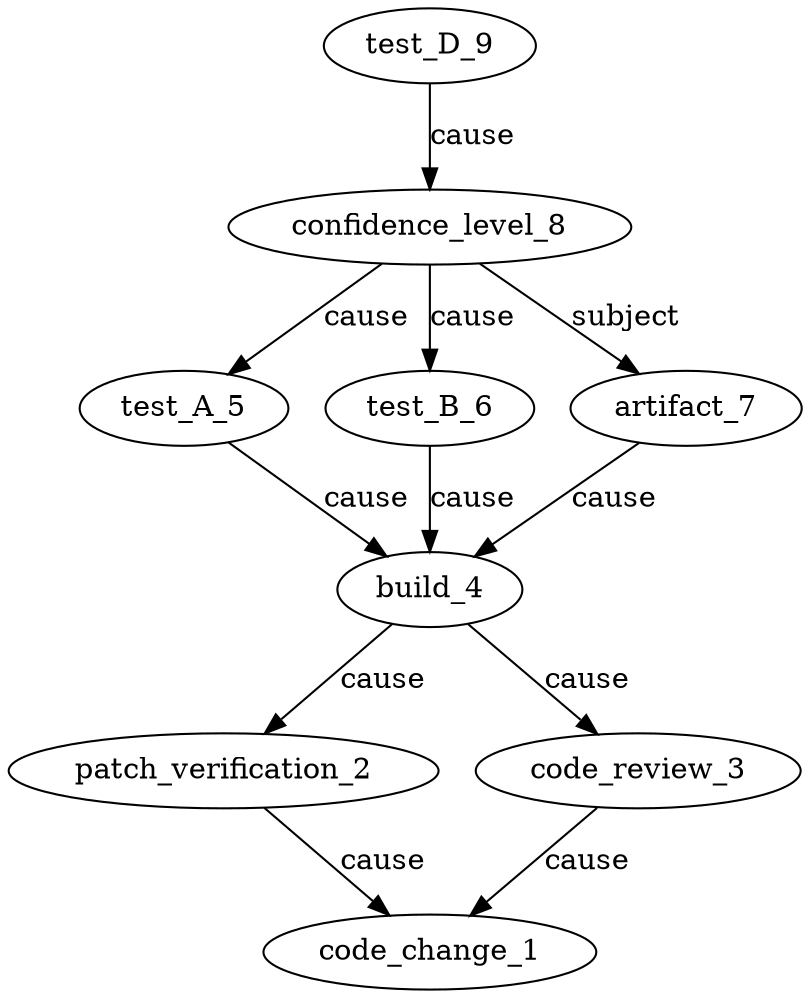 strict digraph {
  code_change_1 [time=1444738133000,type=code_change,contributor="Zlatan Ibrahimović"]
  patch_verification_2 [time=1444740604000,type=patch_verification,status=failed]
  code_review_3 [time=1444742300000,type=code_review,reviewer="Clas Ohlson",status=failed]
  build_4 [time=1444742779000,type=build,status=passed]
  test_A_5 [time=1444745777000,type=test_A,status=passed]
  test_B_6 [time=1444745825000,type=test_B,status=passed]
  artifact_7 [time=1444746209000,type=artifact]
  confidence_level_8 [time=1444747400000,type=confidence_level,value=0.8752464456483722]
  test_D_9 [time=1444748942000,type=test_D,status=passed]
  patch_verification_2 -> code_change_1 [label=cause]
  code_review_3 -> code_change_1 [label=cause]
  build_4 -> patch_verification_2 [label=cause]
  build_4 -> code_review_3 [label=cause]
  test_A_5 -> build_4 [label=cause]
  test_B_6 -> build_4 [label=cause]
  artifact_7 -> build_4 [label=cause]
  confidence_level_8 -> test_A_5 [label=cause]
  confidence_level_8 -> test_B_6 [label=cause]
  confidence_level_8 -> artifact_7 [label=subject]
  test_D_9 -> confidence_level_8 [label=cause]
}

strict digraph {
  code_change_10 [time=1444750634000,type=code_change,contributor="Clas Ohlson"]
  code_review_11 [time=1444752364000,type=code_review,reviewer="Mark Zuckerberg",status=passed]
  build_12 [time=1444755024000,type=build,status=passed]
  test_A_13 [time=1444758468000,type=test_A,status=passed]
  test_B_14 [time=1444758543000,type=test_B,status=passed]
  artifact_15 [time=1444759699000,type=artifact]
  confidence_level_16 [time=1444760089000,type=confidence_level,value=0.8632662575691938]
  test_C_17 [time=1444761851000,type=test_C,status=passed]
  test_D_18 [time=1444765038000,type=test_D,status=passed]
  code_review_11 -> code_change_10 [label=cause]
  build_12 -> code_review_11 [label=cause]
  test_A_13 -> build_12 [label=cause]
  test_B_14 -> build_12 [label=cause]
  artifact_15 -> build_12 [label=cause]
  confidence_level_16 -> test_A_13 [label=cause]
  confidence_level_16 -> test_B_14 [label=cause]
  confidence_level_16 -> artifact_15 [label=subject]
  test_C_17 -> confidence_level_16 [label=cause]
  test_D_18 -> confidence_level_16 [label=cause]
}

strict digraph {
  code_change_19 [time=1444766689000,type=code_change,contributor="Mark Zuckerberg"]
  patch_verification_20 [time=1444769309000,type=patch_verification,status=passed]
  code_review_21 [time=1444770121000,type=code_review,reviewer=Beethoven,status=passed]
  build_22 [time=1444771732000,type=build,status=passed]
  test_A_23 [time=1444771997000,type=test_A,status=passed]
  test_B_24 [time=1444773970000,type=test_B,status=passed]
  artifact_25 [time=1444774994000,type=artifact]
  confidence_level_26 [time=1444776564000,type=confidence_level,value=0.40654259943403304]
  test_C_27 [time=1444779535000,type=test_C,status=passed]
  test_D_28 [time=1444779756000,type=test_D,status=passed]
  patch_verification_20 -> code_change_19 [label=cause]
  code_review_21 -> code_change_19 [label=cause]
  build_22 -> patch_verification_20 [label=cause]
  build_22 -> code_review_21 [label=cause]
  test_A_23 -> build_22 [label=cause]
  test_B_24 -> build_22 [label=cause]
  artifact_25 -> build_22 [label=cause]
  confidence_level_26 -> test_A_23 [label=cause]
  confidence_level_26 -> test_B_24 [label=cause]
  confidence_level_26 -> artifact_25 [label=subject]
  test_C_27 -> confidence_level_26 [label=cause]
  test_D_28 -> confidence_level_26 [label=cause]
}

strict digraph {
  code_change_29 [time=1444783309000,type=code_change,contributor="Stånk-Tommy"]
  patch_verification_30 [time=1444784237000,type=patch_verification,status=passed]
  code_review_31 [time=1444784615000,type=code_review,reviewer="Karl-Bertil Jonsson",status=passed]
  build_32 [time=1444786439000,type=build,status=passed]
  test_A_33 [time=1444787093000,type=test_A,status=passed]
  test_B_34 [time=1444790503000,type=test_B,status=passed]
  artifact_35 [time=1444792604000,type=artifact]
  confidence_level_36 [time=1444795432000,type=confidence_level,value=0.0774200411979109]
  test_C_37 [time=1444797925000,type=test_C,status=passed]
  test_D_38 [time=1444798522000,type=test_D,status=passed]
  patch_verification_30 -> code_change_29 [label=cause]
  code_review_31 -> code_change_29 [label=cause]
  build_32 -> patch_verification_30 [label=cause]
  build_32 -> code_review_31 [label=cause]
  test_A_33 -> build_32 [label=cause]
  test_B_34 -> build_32 [label=cause]
  artifact_35 -> build_32 [label=cause]
  confidence_level_36 -> test_A_33 [label=cause]
  confidence_level_36 -> test_B_34 [label=cause]
  confidence_level_36 -> artifact_35 [label=subject]
  test_C_37 -> confidence_level_36 [label=cause]
  test_D_38 -> confidence_level_36 [label=cause]
}

strict digraph {
  code_change_39 [time=1444799618000,type=code_change,contributor=Beethoven]
  patch_verification_40 [time=1444799634000,type=patch_verification,status=passed]
  code_review_41 [time=1444802751000,type=code_review,reviewer="Mark Zuckerberg",status=passed]
  build_42 [time=1444804547000,type=build,status=passed]
  test_B_43 [time=1444805134000,type=test_B,status=passed]
  artifact_44 [time=1444806315000,type=artifact]
  confidence_level_45 [time=1444807740000,type=confidence_level,value=0.5219112625345588]
  test_C_46 [time=1444810341000,type=test_C,status=passed]
  test_D_47 [time=1444812651000,type=test_D,status=passed]
  patch_verification_40 -> code_change_39 [label=cause]
  code_review_41 -> code_change_39 [label=cause]
  build_42 -> patch_verification_40 [label=cause]
  build_42 -> code_review_41 [label=cause]
  test_B_43 -> build_42 [label=cause]
  artifact_44 -> build_42 [label=cause]
  confidence_level_45 -> test_B_43 [label=cause]
  confidence_level_45 -> artifact_44 [label=subject]
  test_C_46 -> confidence_level_45 [label=cause]
  test_D_47 -> confidence_level_45 [label=cause]
}

strict digraph {
  code_change_48 [time=1444813098000,type=code_change,contributor="Erik Broberg"]
  patch_verification_49 [time=1444813163000,type=patch_verification,status=passed]
  code_review_50 [time=1444815262000,type=code_review,reviewer="Kalle Anka",status=passed]
  build_51 [time=1444818585000,type=build,status=passed]
  test_A_52 [time=1444820050000,type=test_A,status=failed]
  test_B_53 [time=1444822223000,type=test_B,status=passed]
  artifact_54 [time=1444824536000,type=artifact]
  confidence_level_55 [time=1444824650000,type=confidence_level,value=0.23888057214207947]
  test_C_56 [time=1444828236000,type=test_C,status=passed]
  test_D_57 [time=1444830534000,type=test_D,status=passed]
  patch_verification_49 -> code_change_48 [label=cause]
  code_review_50 -> code_change_48 [label=cause]
  build_51 -> patch_verification_49 [label=cause]
  build_51 -> code_review_50 [label=cause]
  test_A_52 -> build_51 [label=cause]
  test_B_53 -> build_51 [label=cause]
  artifact_54 -> build_51 [label=cause]
  confidence_level_55 -> test_A_52 [label=cause]
  confidence_level_55 -> test_B_53 [label=cause]
  confidence_level_55 -> artifact_54 [label=subject]
  test_C_56 -> confidence_level_55 [label=cause]
  test_D_57 -> confidence_level_55 [label=cause]
}

strict digraph {
  code_change_58 [time=1444832282000,type=code_change,contributor="Pelle Flöjt"]
  patch_verification_59 [time=1444833377000,type=patch_verification,status=passed]
  code_review_60 [time=1444835637000,type=code_review,reviewer=Beethoven,status=passed]
  build_61 [time=1444837682000,type=build,status=passed]
  test_A_62 [time=1444838231000,type=test_A,status=failed]
  test_B_63 [time=1444839456000,type=test_B,status=passed]
  artifact_64 [time=1444842283000,type=artifact]
  confidence_level_65 [time=1444843192000,type=confidence_level,value=0.7305826998781413]
  test_C_66 [time=1444846351000,type=test_C,status=passed]
  test_D_67 [time=1444847027000,type=test_D,status=passed]
  patch_verification_59 -> code_change_58 [label=cause]
  code_review_60 -> code_change_58 [label=cause]
  build_61 -> patch_verification_59 [label=cause]
  build_61 -> code_review_60 [label=cause]
  test_A_62 -> build_61 [label=cause]
  test_B_63 -> build_61 [label=cause]
  artifact_64 -> build_61 [label=cause]
  confidence_level_65 -> test_A_62 [label=cause]
  confidence_level_65 -> test_B_63 [label=cause]
  confidence_level_65 -> artifact_64 [label=subject]
  test_C_66 -> confidence_level_65 [label=cause]
  test_D_67 -> confidence_level_65 [label=cause]
}

strict digraph {
  code_change_68 [time=1444847297000,type=code_change,contributor="Stånk-Tommy"]
  patch_verification_69 [time=1444847858000,type=patch_verification,status=passed]
  code_review_70 [time=1444848062000,type=code_review,reviewer="Pelle Flöjt",status=passed]
  build_71 [time=1444849881000,type=build,status=passed]
  test_A_72 [time=1444852687000,type=test_A,status=passed]
  test_B_73 [time=1444852887000,type=test_B,status=passed]
  artifact_74 [time=1444856114000,type=artifact]
  confidence_level_75 [time=1444859532000,type=confidence_level,value=0.6026004368904978]
  test_C_76 [time=1444861606000,type=test_C,status=passed]
  test_D_77 [time=1444864553000,type=test_D,status=passed]
  patch_verification_69 -> code_change_68 [label=cause]
  code_review_70 -> code_change_68 [label=cause]
  build_71 -> patch_verification_69 [label=cause]
  build_71 -> code_review_70 [label=cause]
  test_A_72 -> build_71 [label=cause]
  test_B_73 -> build_71 [label=cause]
  artifact_74 -> build_71 [label=cause]
  confidence_level_75 -> test_A_72 [label=cause]
  confidence_level_75 -> test_B_73 [label=cause]
  confidence_level_75 -> artifact_74 [label=subject]
  test_C_76 -> confidence_level_75 [label=cause]
  test_D_77 -> confidence_level_75 [label=cause]
}

strict digraph {
  code_change_78 [time=1444865125000,type=code_change,contributor="Zlatan Ibrahimović"]
  patch_verification_79 [time=1444865741000,type=patch_verification,status=passed]
  code_review_80 [time=1444867403000,type=code_review,reviewer="Pelle Flöjt",status=passed]
  build_81 [time=1444867774000,type=build,status=passed]
  test_A_82 [time=1444871347000,type=test_A,status=passed]
  test_B_83 [time=1444872064000,type=test_B,status=passed]
  artifact_84 [time=1444874851000,type=artifact]
  confidence_level_85 [time=1444876205000,type=confidence_level,value=0.23721298202872276]
  test_C_86 [time=1444877723000,type=test_C,status=failed]
  test_D_87 [time=1444879635000,type=test_D,status=passed]
  patch_verification_79 -> code_change_78 [label=cause]
  code_review_80 -> code_change_78 [label=cause]
  build_81 -> patch_verification_79 [label=cause]
  build_81 -> code_review_80 [label=cause]
  test_A_82 -> build_81 [label=cause]
  test_B_83 -> build_81 [label=cause]
  artifact_84 -> build_81 [label=cause]
  confidence_level_85 -> test_A_82 [label=cause]
  confidence_level_85 -> test_B_83 [label=cause]
  confidence_level_85 -> artifact_84 [label=subject]
  test_C_86 -> confidence_level_85 [label=cause]
  test_D_87 -> confidence_level_85 [label=cause]
}

strict digraph {
  code_change_88 [time=1444882997000,type=code_change,contributor="Mark Zuckerberg"]
  code_review_89 [time=1444884588000,type=code_review,reviewer="Gudrun Schyman",status=passed]
  build_90 [time=1444884671000,type=build,status=passed]
  test_B_91 [time=1444888161000,type=test_B,status=passed]
  artifact_92 [time=1444890819000,type=artifact]
  confidence_level_93 [time=1444891128000,type=confidence_level,value=0.12791586969979107]
  test_C_94 [time=1444892583000,type=test_C,status=passed]
  test_D_95 [time=1444894736000,type=test_D,status=passed]
  code_review_89 -> code_change_88 [label=cause]
  build_90 -> code_review_89 [label=cause]
  test_B_91 -> build_90 [label=cause]
  artifact_92 -> build_90 [label=cause]
  confidence_level_93 -> test_B_91 [label=cause]
  confidence_level_93 -> artifact_92 [label=subject]
  test_C_94 -> confidence_level_93 [label=cause]
  test_D_95 -> confidence_level_93 [label=cause]
}

